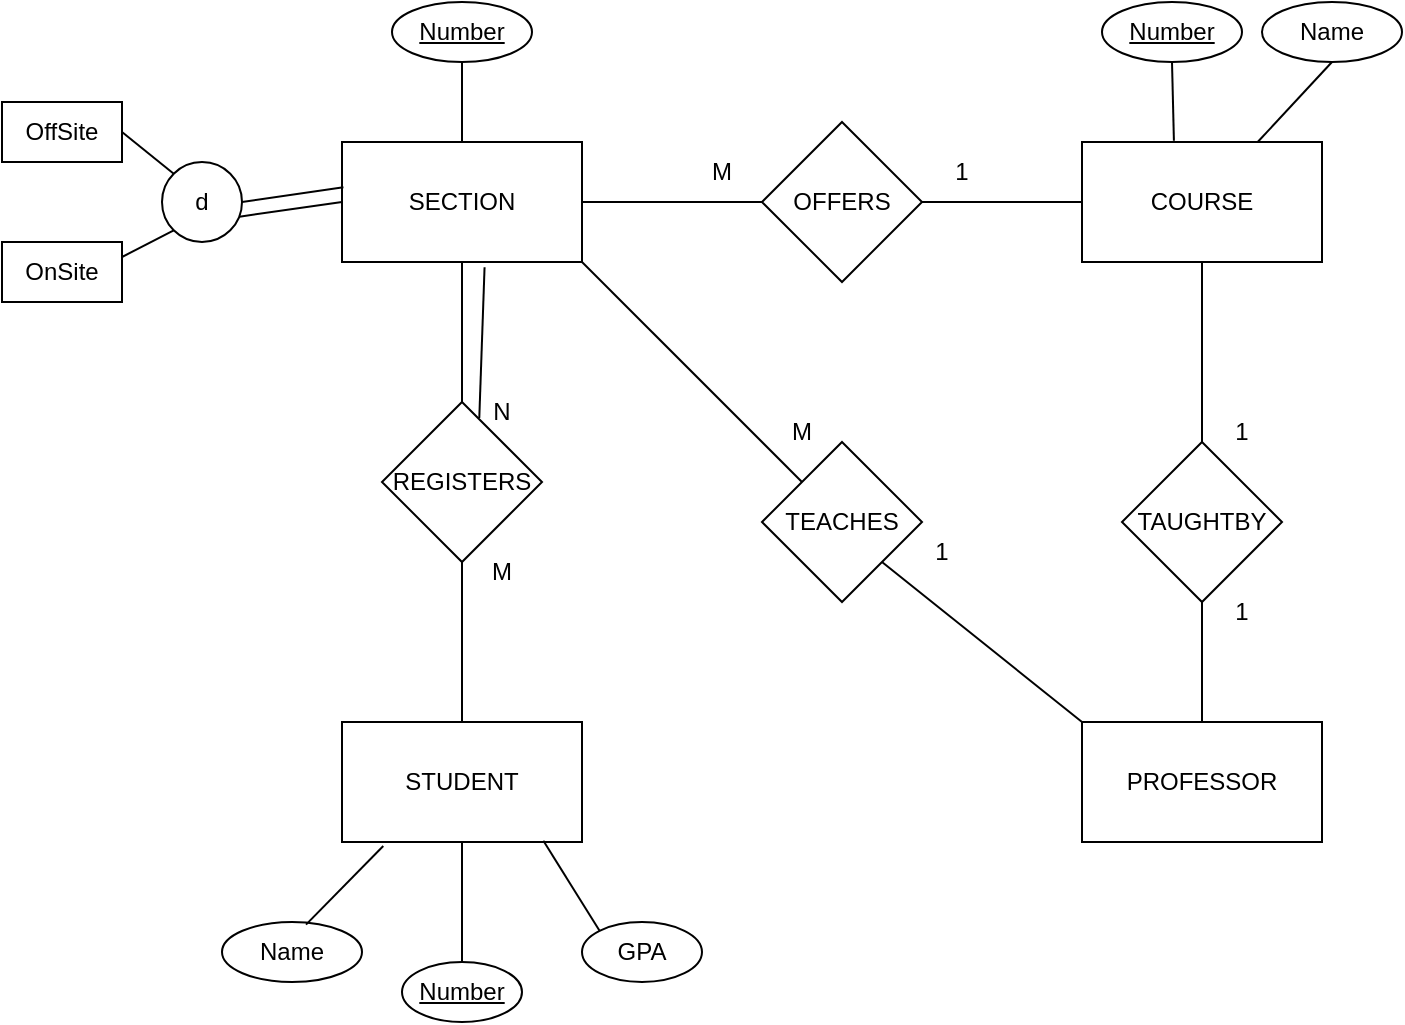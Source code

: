 <mxfile version="20.5.1" type="github">
  <diagram id="G3OaYpvWjt-qT6TLBlAL" name="Page-1">
    <mxGraphModel dx="2062" dy="1118" grid="1" gridSize="10" guides="1" tooltips="1" connect="1" arrows="1" fold="1" page="1" pageScale="1" pageWidth="1700" pageHeight="1100" math="0" shadow="0">
      <root>
        <mxCell id="0" />
        <mxCell id="1" parent="0" />
        <mxCell id="XVx1EeimnZ5qTnu5lNF5-1" value="SECTION" style="rounded=0;whiteSpace=wrap;html=1;" vertex="1" parent="1">
          <mxGeometry x="230" y="110" width="120" height="60" as="geometry" />
        </mxCell>
        <mxCell id="XVx1EeimnZ5qTnu5lNF5-2" value="&lt;u&gt;Number&lt;/u&gt;" style="ellipse;whiteSpace=wrap;html=1;" vertex="1" parent="1">
          <mxGeometry x="255" y="40" width="70" height="30" as="geometry" />
        </mxCell>
        <mxCell id="XVx1EeimnZ5qTnu5lNF5-3" value="d" style="ellipse;whiteSpace=wrap;html=1;aspect=fixed;" vertex="1" parent="1">
          <mxGeometry x="140" y="120" width="40" height="40" as="geometry" />
        </mxCell>
        <mxCell id="XVx1EeimnZ5qTnu5lNF5-4" value="OnSite" style="rounded=0;whiteSpace=wrap;html=1;" vertex="1" parent="1">
          <mxGeometry x="60" y="160" width="60" height="30" as="geometry" />
        </mxCell>
        <mxCell id="XVx1EeimnZ5qTnu5lNF5-5" value="OffSite" style="rounded=0;whiteSpace=wrap;html=1;" vertex="1" parent="1">
          <mxGeometry x="60" y="90" width="60" height="30" as="geometry" />
        </mxCell>
        <mxCell id="XVx1EeimnZ5qTnu5lNF5-6" value="" style="endArrow=none;html=1;rounded=0;entryX=0.006;entryY=0.378;entryDx=0;entryDy=0;entryPerimeter=0;exitX=1;exitY=0.5;exitDx=0;exitDy=0;" edge="1" parent="1" source="XVx1EeimnZ5qTnu5lNF5-3" target="XVx1EeimnZ5qTnu5lNF5-1">
          <mxGeometry width="50" height="50" relative="1" as="geometry">
            <mxPoint x="180" y="170" as="sourcePoint" />
            <mxPoint x="230" y="120" as="targetPoint" />
          </mxGeometry>
        </mxCell>
        <mxCell id="XVx1EeimnZ5qTnu5lNF5-7" value="" style="endArrow=none;html=1;rounded=0;entryX=0;entryY=0.5;entryDx=0;entryDy=0;exitX=0.967;exitY=0.683;exitDx=0;exitDy=0;exitPerimeter=0;" edge="1" parent="1" source="XVx1EeimnZ5qTnu5lNF5-3" target="XVx1EeimnZ5qTnu5lNF5-1">
          <mxGeometry width="50" height="50" relative="1" as="geometry">
            <mxPoint x="180" y="200" as="sourcePoint" />
            <mxPoint x="230" y="150" as="targetPoint" />
          </mxGeometry>
        </mxCell>
        <mxCell id="XVx1EeimnZ5qTnu5lNF5-8" value="" style="endArrow=none;html=1;rounded=0;entryX=0;entryY=1;entryDx=0;entryDy=0;exitX=1;exitY=0.25;exitDx=0;exitDy=0;" edge="1" parent="1" source="XVx1EeimnZ5qTnu5lNF5-4" target="XVx1EeimnZ5qTnu5lNF5-3">
          <mxGeometry width="50" height="50" relative="1" as="geometry">
            <mxPoint x="80" y="300" as="sourcePoint" />
            <mxPoint x="130" y="250" as="targetPoint" />
          </mxGeometry>
        </mxCell>
        <mxCell id="XVx1EeimnZ5qTnu5lNF5-9" value="" style="endArrow=none;html=1;rounded=0;entryX=0;entryY=0;entryDx=0;entryDy=0;exitX=1;exitY=0.5;exitDx=0;exitDy=0;" edge="1" parent="1" source="XVx1EeimnZ5qTnu5lNF5-5" target="XVx1EeimnZ5qTnu5lNF5-3">
          <mxGeometry width="50" height="50" relative="1" as="geometry">
            <mxPoint x="120" y="150" as="sourcePoint" />
            <mxPoint x="170" y="100" as="targetPoint" />
          </mxGeometry>
        </mxCell>
        <mxCell id="XVx1EeimnZ5qTnu5lNF5-10" value="" style="endArrow=none;html=1;rounded=0;entryX=0.5;entryY=1;entryDx=0;entryDy=0;exitX=0.5;exitY=0;exitDx=0;exitDy=0;" edge="1" parent="1" source="XVx1EeimnZ5qTnu5lNF5-1" target="XVx1EeimnZ5qTnu5lNF5-2">
          <mxGeometry width="50" height="50" relative="1" as="geometry">
            <mxPoint x="320" y="110" as="sourcePoint" />
            <mxPoint x="370" y="60" as="targetPoint" />
          </mxGeometry>
        </mxCell>
        <mxCell id="XVx1EeimnZ5qTnu5lNF5-11" value="STUDENT" style="rounded=0;whiteSpace=wrap;html=1;" vertex="1" parent="1">
          <mxGeometry x="230" y="400" width="120" height="60" as="geometry" />
        </mxCell>
        <mxCell id="XVx1EeimnZ5qTnu5lNF5-12" value="Name" style="ellipse;whiteSpace=wrap;html=1;" vertex="1" parent="1">
          <mxGeometry x="170" y="500" width="70" height="30" as="geometry" />
        </mxCell>
        <mxCell id="XVx1EeimnZ5qTnu5lNF5-13" value="&lt;u&gt;Number&lt;/u&gt;" style="ellipse;whiteSpace=wrap;html=1;" vertex="1" parent="1">
          <mxGeometry x="260" y="520" width="60" height="30" as="geometry" />
        </mxCell>
        <mxCell id="XVx1EeimnZ5qTnu5lNF5-14" value="GPA" style="ellipse;whiteSpace=wrap;html=1;" vertex="1" parent="1">
          <mxGeometry x="350" y="500" width="60" height="30" as="geometry" />
        </mxCell>
        <mxCell id="XVx1EeimnZ5qTnu5lNF5-16" value="" style="endArrow=none;html=1;rounded=0;entryX=0.172;entryY=1.033;entryDx=0;entryDy=0;entryPerimeter=0;exitX=0.6;exitY=0.044;exitDx=0;exitDy=0;exitPerimeter=0;" edge="1" parent="1" source="XVx1EeimnZ5qTnu5lNF5-12" target="XVx1EeimnZ5qTnu5lNF5-11">
          <mxGeometry width="50" height="50" relative="1" as="geometry">
            <mxPoint x="110" y="500" as="sourcePoint" />
            <mxPoint x="160" y="450" as="targetPoint" />
          </mxGeometry>
        </mxCell>
        <mxCell id="XVx1EeimnZ5qTnu5lNF5-17" value="" style="endArrow=none;html=1;rounded=0;entryX=0.5;entryY=1;entryDx=0;entryDy=0;exitX=0.5;exitY=0;exitDx=0;exitDy=0;" edge="1" parent="1" source="XVx1EeimnZ5qTnu5lNF5-13" target="XVx1EeimnZ5qTnu5lNF5-11">
          <mxGeometry width="50" height="50" relative="1" as="geometry">
            <mxPoint x="250" y="530" as="sourcePoint" />
            <mxPoint x="300" y="480" as="targetPoint" />
          </mxGeometry>
        </mxCell>
        <mxCell id="XVx1EeimnZ5qTnu5lNF5-18" value="" style="endArrow=none;html=1;rounded=0;entryX=0.839;entryY=0.989;entryDx=0;entryDy=0;entryPerimeter=0;exitX=0;exitY=0;exitDx=0;exitDy=0;" edge="1" parent="1" source="XVx1EeimnZ5qTnu5lNF5-14" target="XVx1EeimnZ5qTnu5lNF5-11">
          <mxGeometry width="50" height="50" relative="1" as="geometry">
            <mxPoint x="300" y="530" as="sourcePoint" />
            <mxPoint x="350" y="480" as="targetPoint" />
          </mxGeometry>
        </mxCell>
        <mxCell id="XVx1EeimnZ5qTnu5lNF5-19" value="PROFESSOR" style="rounded=0;whiteSpace=wrap;html=1;" vertex="1" parent="1">
          <mxGeometry x="600" y="400" width="120" height="60" as="geometry" />
        </mxCell>
        <mxCell id="XVx1EeimnZ5qTnu5lNF5-20" value="COURSE" style="rounded=0;whiteSpace=wrap;html=1;" vertex="1" parent="1">
          <mxGeometry x="600" y="110" width="120" height="60" as="geometry" />
        </mxCell>
        <mxCell id="XVx1EeimnZ5qTnu5lNF5-21" value="OFFERS" style="rhombus;whiteSpace=wrap;html=1;" vertex="1" parent="1">
          <mxGeometry x="440" y="100" width="80" height="80" as="geometry" />
        </mxCell>
        <mxCell id="XVx1EeimnZ5qTnu5lNF5-22" value="" style="endArrow=none;html=1;rounded=0;entryX=0;entryY=0.5;entryDx=0;entryDy=0;exitX=1;exitY=0.5;exitDx=0;exitDy=0;" edge="1" parent="1" source="XVx1EeimnZ5qTnu5lNF5-21" target="XVx1EeimnZ5qTnu5lNF5-20">
          <mxGeometry width="50" height="50" relative="1" as="geometry">
            <mxPoint x="520" y="240" as="sourcePoint" />
            <mxPoint x="570" y="190" as="targetPoint" />
          </mxGeometry>
        </mxCell>
        <mxCell id="XVx1EeimnZ5qTnu5lNF5-23" value="" style="endArrow=none;html=1;rounded=0;entryX=0;entryY=0.5;entryDx=0;entryDy=0;exitX=1;exitY=0.5;exitDx=0;exitDy=0;" edge="1" parent="1" source="XVx1EeimnZ5qTnu5lNF5-1" target="XVx1EeimnZ5qTnu5lNF5-21">
          <mxGeometry width="50" height="50" relative="1" as="geometry">
            <mxPoint x="340" y="220" as="sourcePoint" />
            <mxPoint x="390" y="170" as="targetPoint" />
          </mxGeometry>
        </mxCell>
        <mxCell id="XVx1EeimnZ5qTnu5lNF5-24" value="M" style="text;html=1;strokeColor=none;fillColor=none;align=center;verticalAlign=middle;whiteSpace=wrap;rounded=0;" vertex="1" parent="1">
          <mxGeometry x="390" y="110" width="60" height="30" as="geometry" />
        </mxCell>
        <mxCell id="XVx1EeimnZ5qTnu5lNF5-25" value="1" style="text;html=1;strokeColor=none;fillColor=none;align=center;verticalAlign=middle;whiteSpace=wrap;rounded=0;" vertex="1" parent="1">
          <mxGeometry x="510" y="110" width="60" height="30" as="geometry" />
        </mxCell>
        <mxCell id="XVx1EeimnZ5qTnu5lNF5-26" value="REGISTERS" style="rhombus;whiteSpace=wrap;html=1;" vertex="1" parent="1">
          <mxGeometry x="250" y="240" width="80" height="80" as="geometry" />
        </mxCell>
        <mxCell id="XVx1EeimnZ5qTnu5lNF5-27" value="" style="endArrow=none;html=1;rounded=0;entryX=0.5;entryY=1;entryDx=0;entryDy=0;exitX=0.5;exitY=0;exitDx=0;exitDy=0;" edge="1" parent="1" source="XVx1EeimnZ5qTnu5lNF5-11" target="XVx1EeimnZ5qTnu5lNF5-26">
          <mxGeometry width="50" height="50" relative="1" as="geometry">
            <mxPoint x="230" y="410" as="sourcePoint" />
            <mxPoint x="280" y="360" as="targetPoint" />
          </mxGeometry>
        </mxCell>
        <mxCell id="XVx1EeimnZ5qTnu5lNF5-28" value="" style="endArrow=none;html=1;rounded=0;entryX=0.5;entryY=1;entryDx=0;entryDy=0;exitX=0.5;exitY=0;exitDx=0;exitDy=0;" edge="1" parent="1" source="XVx1EeimnZ5qTnu5lNF5-26" target="XVx1EeimnZ5qTnu5lNF5-1">
          <mxGeometry width="50" height="50" relative="1" as="geometry">
            <mxPoint x="180" y="290" as="sourcePoint" />
            <mxPoint x="230" y="240" as="targetPoint" />
          </mxGeometry>
        </mxCell>
        <mxCell id="XVx1EeimnZ5qTnu5lNF5-29" value="" style="endArrow=none;html=1;rounded=0;entryX=0.594;entryY=1.044;entryDx=0;entryDy=0;entryPerimeter=0;exitX=0.608;exitY=0.1;exitDx=0;exitDy=0;exitPerimeter=0;" edge="1" parent="1" source="XVx1EeimnZ5qTnu5lNF5-26" target="XVx1EeimnZ5qTnu5lNF5-1">
          <mxGeometry width="50" height="50" relative="1" as="geometry">
            <mxPoint x="300" y="280" as="sourcePoint" />
            <mxPoint x="350" y="230" as="targetPoint" />
          </mxGeometry>
        </mxCell>
        <mxCell id="XVx1EeimnZ5qTnu5lNF5-30" value="TEACHES" style="rhombus;whiteSpace=wrap;html=1;" vertex="1" parent="1">
          <mxGeometry x="440" y="260" width="80" height="80" as="geometry" />
        </mxCell>
        <mxCell id="XVx1EeimnZ5qTnu5lNF5-31" value="" style="endArrow=none;html=1;rounded=0;entryX=1;entryY=1;entryDx=0;entryDy=0;exitX=0;exitY=0;exitDx=0;exitDy=0;" edge="1" parent="1" source="XVx1EeimnZ5qTnu5lNF5-19" target="XVx1EeimnZ5qTnu5lNF5-30">
          <mxGeometry width="50" height="50" relative="1" as="geometry">
            <mxPoint x="490" y="450" as="sourcePoint" />
            <mxPoint x="540" y="400" as="targetPoint" />
          </mxGeometry>
        </mxCell>
        <mxCell id="XVx1EeimnZ5qTnu5lNF5-32" value="" style="endArrow=none;html=1;rounded=0;entryX=1;entryY=1;entryDx=0;entryDy=0;" edge="1" parent="1" source="XVx1EeimnZ5qTnu5lNF5-30" target="XVx1EeimnZ5qTnu5lNF5-1">
          <mxGeometry width="50" height="50" relative="1" as="geometry">
            <mxPoint x="390" y="280" as="sourcePoint" />
            <mxPoint x="440" y="230" as="targetPoint" />
          </mxGeometry>
        </mxCell>
        <mxCell id="XVx1EeimnZ5qTnu5lNF5-33" value="M" style="text;html=1;strokeColor=none;fillColor=none;align=center;verticalAlign=middle;whiteSpace=wrap;rounded=0;" vertex="1" parent="1">
          <mxGeometry x="430" y="240" width="60" height="30" as="geometry" />
        </mxCell>
        <mxCell id="XVx1EeimnZ5qTnu5lNF5-34" value="1" style="text;html=1;strokeColor=none;fillColor=none;align=center;verticalAlign=middle;whiteSpace=wrap;rounded=0;" vertex="1" parent="1">
          <mxGeometry x="500" y="300" width="60" height="30" as="geometry" />
        </mxCell>
        <mxCell id="XVx1EeimnZ5qTnu5lNF5-35" value="TAUGHTBY" style="rhombus;whiteSpace=wrap;html=1;" vertex="1" parent="1">
          <mxGeometry x="620" y="260" width="80" height="80" as="geometry" />
        </mxCell>
        <mxCell id="XVx1EeimnZ5qTnu5lNF5-36" value="" style="endArrow=none;html=1;rounded=0;entryX=0.5;entryY=1;entryDx=0;entryDy=0;exitX=0.5;exitY=0;exitDx=0;exitDy=0;" edge="1" parent="1" source="XVx1EeimnZ5qTnu5lNF5-19" target="XVx1EeimnZ5qTnu5lNF5-35">
          <mxGeometry width="50" height="50" relative="1" as="geometry">
            <mxPoint x="620" y="410" as="sourcePoint" />
            <mxPoint x="670" y="360" as="targetPoint" />
          </mxGeometry>
        </mxCell>
        <mxCell id="XVx1EeimnZ5qTnu5lNF5-37" value="" style="endArrow=none;html=1;rounded=0;entryX=0.5;entryY=1;entryDx=0;entryDy=0;exitX=0.5;exitY=0;exitDx=0;exitDy=0;" edge="1" parent="1" source="XVx1EeimnZ5qTnu5lNF5-35" target="XVx1EeimnZ5qTnu5lNF5-20">
          <mxGeometry width="50" height="50" relative="1" as="geometry">
            <mxPoint x="600" y="270" as="sourcePoint" />
            <mxPoint x="650" y="220" as="targetPoint" />
          </mxGeometry>
        </mxCell>
        <mxCell id="XVx1EeimnZ5qTnu5lNF5-38" value="1" style="text;html=1;strokeColor=none;fillColor=none;align=center;verticalAlign=middle;whiteSpace=wrap;rounded=0;" vertex="1" parent="1">
          <mxGeometry x="650" y="240" width="60" height="30" as="geometry" />
        </mxCell>
        <mxCell id="XVx1EeimnZ5qTnu5lNF5-39" value="1" style="text;html=1;strokeColor=none;fillColor=none;align=center;verticalAlign=middle;whiteSpace=wrap;rounded=0;" vertex="1" parent="1">
          <mxGeometry x="650" y="330" width="60" height="30" as="geometry" />
        </mxCell>
        <mxCell id="XVx1EeimnZ5qTnu5lNF5-40" value="&lt;u&gt;Number&lt;/u&gt;" style="ellipse;whiteSpace=wrap;html=1;" vertex="1" parent="1">
          <mxGeometry x="610" y="40" width="70" height="30" as="geometry" />
        </mxCell>
        <mxCell id="XVx1EeimnZ5qTnu5lNF5-41" value="Name" style="ellipse;whiteSpace=wrap;html=1;" vertex="1" parent="1">
          <mxGeometry x="690" y="40" width="70" height="30" as="geometry" />
        </mxCell>
        <mxCell id="XVx1EeimnZ5qTnu5lNF5-42" value="" style="endArrow=none;html=1;rounded=0;entryX=0.5;entryY=1;entryDx=0;entryDy=0;exitX=0.383;exitY=-0.011;exitDx=0;exitDy=0;exitPerimeter=0;" edge="1" parent="1" source="XVx1EeimnZ5qTnu5lNF5-20" target="XVx1EeimnZ5qTnu5lNF5-40">
          <mxGeometry width="50" height="50" relative="1" as="geometry">
            <mxPoint x="590" y="130" as="sourcePoint" />
            <mxPoint x="640" y="80" as="targetPoint" />
          </mxGeometry>
        </mxCell>
        <mxCell id="XVx1EeimnZ5qTnu5lNF5-43" value="" style="endArrow=none;html=1;rounded=0;entryX=0.5;entryY=1;entryDx=0;entryDy=0;" edge="1" parent="1" source="XVx1EeimnZ5qTnu5lNF5-20" target="XVx1EeimnZ5qTnu5lNF5-41">
          <mxGeometry width="50" height="50" relative="1" as="geometry">
            <mxPoint x="750" y="210" as="sourcePoint" />
            <mxPoint x="800" y="160" as="targetPoint" />
          </mxGeometry>
        </mxCell>
        <mxCell id="XVx1EeimnZ5qTnu5lNF5-44" value="N" style="text;html=1;strokeColor=none;fillColor=none;align=center;verticalAlign=middle;whiteSpace=wrap;rounded=0;" vertex="1" parent="1">
          <mxGeometry x="280" y="230" width="60" height="30" as="geometry" />
        </mxCell>
        <mxCell id="XVx1EeimnZ5qTnu5lNF5-47" value="M" style="text;html=1;strokeColor=none;fillColor=none;align=center;verticalAlign=middle;whiteSpace=wrap;rounded=0;" vertex="1" parent="1">
          <mxGeometry x="280" y="310" width="60" height="30" as="geometry" />
        </mxCell>
      </root>
    </mxGraphModel>
  </diagram>
</mxfile>
